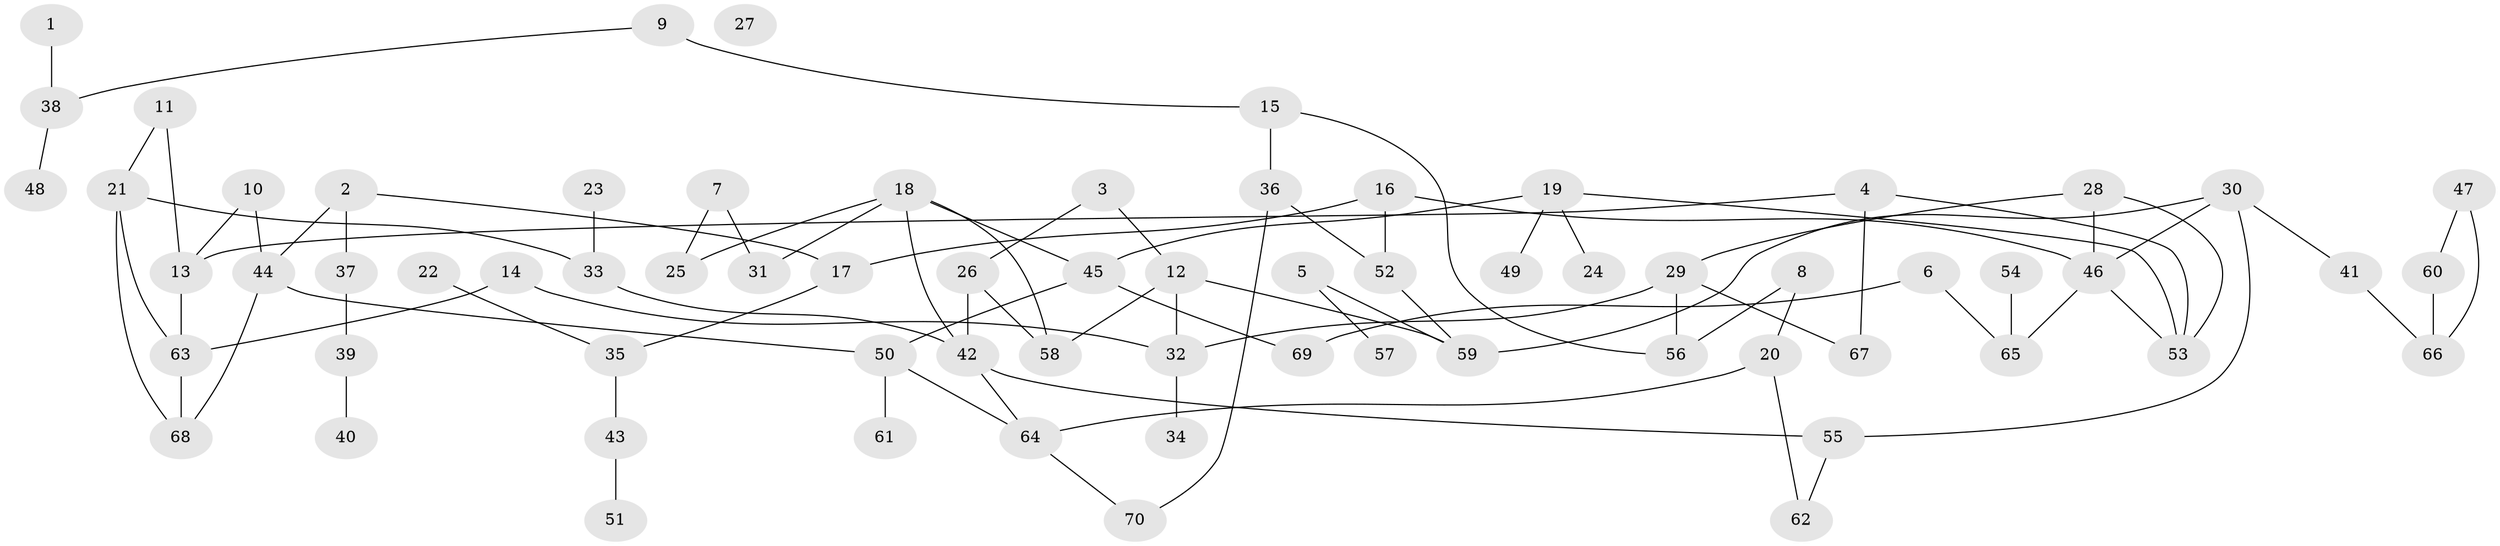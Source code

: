 // coarse degree distribution, {1: 0.20930232558139536, 3: 0.20930232558139536, 4: 0.20930232558139536, 2: 0.23255813953488372, 6: 0.06976744186046512, 5: 0.023255813953488372, 0: 0.023255813953488372, 7: 0.023255813953488372}
// Generated by graph-tools (version 1.1) at 2025/23/03/03/25 07:23:28]
// undirected, 70 vertices, 91 edges
graph export_dot {
graph [start="1"]
  node [color=gray90,style=filled];
  1;
  2;
  3;
  4;
  5;
  6;
  7;
  8;
  9;
  10;
  11;
  12;
  13;
  14;
  15;
  16;
  17;
  18;
  19;
  20;
  21;
  22;
  23;
  24;
  25;
  26;
  27;
  28;
  29;
  30;
  31;
  32;
  33;
  34;
  35;
  36;
  37;
  38;
  39;
  40;
  41;
  42;
  43;
  44;
  45;
  46;
  47;
  48;
  49;
  50;
  51;
  52;
  53;
  54;
  55;
  56;
  57;
  58;
  59;
  60;
  61;
  62;
  63;
  64;
  65;
  66;
  67;
  68;
  69;
  70;
  1 -- 38;
  2 -- 17;
  2 -- 37;
  2 -- 44;
  3 -- 12;
  3 -- 26;
  4 -- 13;
  4 -- 53;
  4 -- 67;
  5 -- 57;
  5 -- 59;
  6 -- 65;
  6 -- 69;
  7 -- 25;
  7 -- 31;
  8 -- 20;
  8 -- 56;
  9 -- 15;
  9 -- 38;
  10 -- 13;
  10 -- 44;
  11 -- 13;
  11 -- 21;
  12 -- 32;
  12 -- 58;
  12 -- 59;
  13 -- 63;
  14 -- 32;
  14 -- 63;
  15 -- 36;
  15 -- 56;
  16 -- 17;
  16 -- 46;
  16 -- 52;
  17 -- 35;
  18 -- 25;
  18 -- 31;
  18 -- 42;
  18 -- 45;
  18 -- 58;
  19 -- 24;
  19 -- 45;
  19 -- 49;
  19 -- 53;
  20 -- 62;
  20 -- 64;
  21 -- 33;
  21 -- 63;
  21 -- 68;
  22 -- 35;
  23 -- 33;
  26 -- 42;
  26 -- 58;
  28 -- 29;
  28 -- 46;
  28 -- 53;
  29 -- 32;
  29 -- 56;
  29 -- 67;
  30 -- 41;
  30 -- 46;
  30 -- 55;
  30 -- 59;
  32 -- 34;
  33 -- 42;
  35 -- 43;
  36 -- 52;
  36 -- 70;
  37 -- 39;
  38 -- 48;
  39 -- 40;
  41 -- 66;
  42 -- 55;
  42 -- 64;
  43 -- 51;
  44 -- 50;
  44 -- 68;
  45 -- 50;
  45 -- 69;
  46 -- 53;
  46 -- 65;
  47 -- 60;
  47 -- 66;
  50 -- 61;
  50 -- 64;
  52 -- 59;
  54 -- 65;
  55 -- 62;
  60 -- 66;
  63 -- 68;
  64 -- 70;
}
